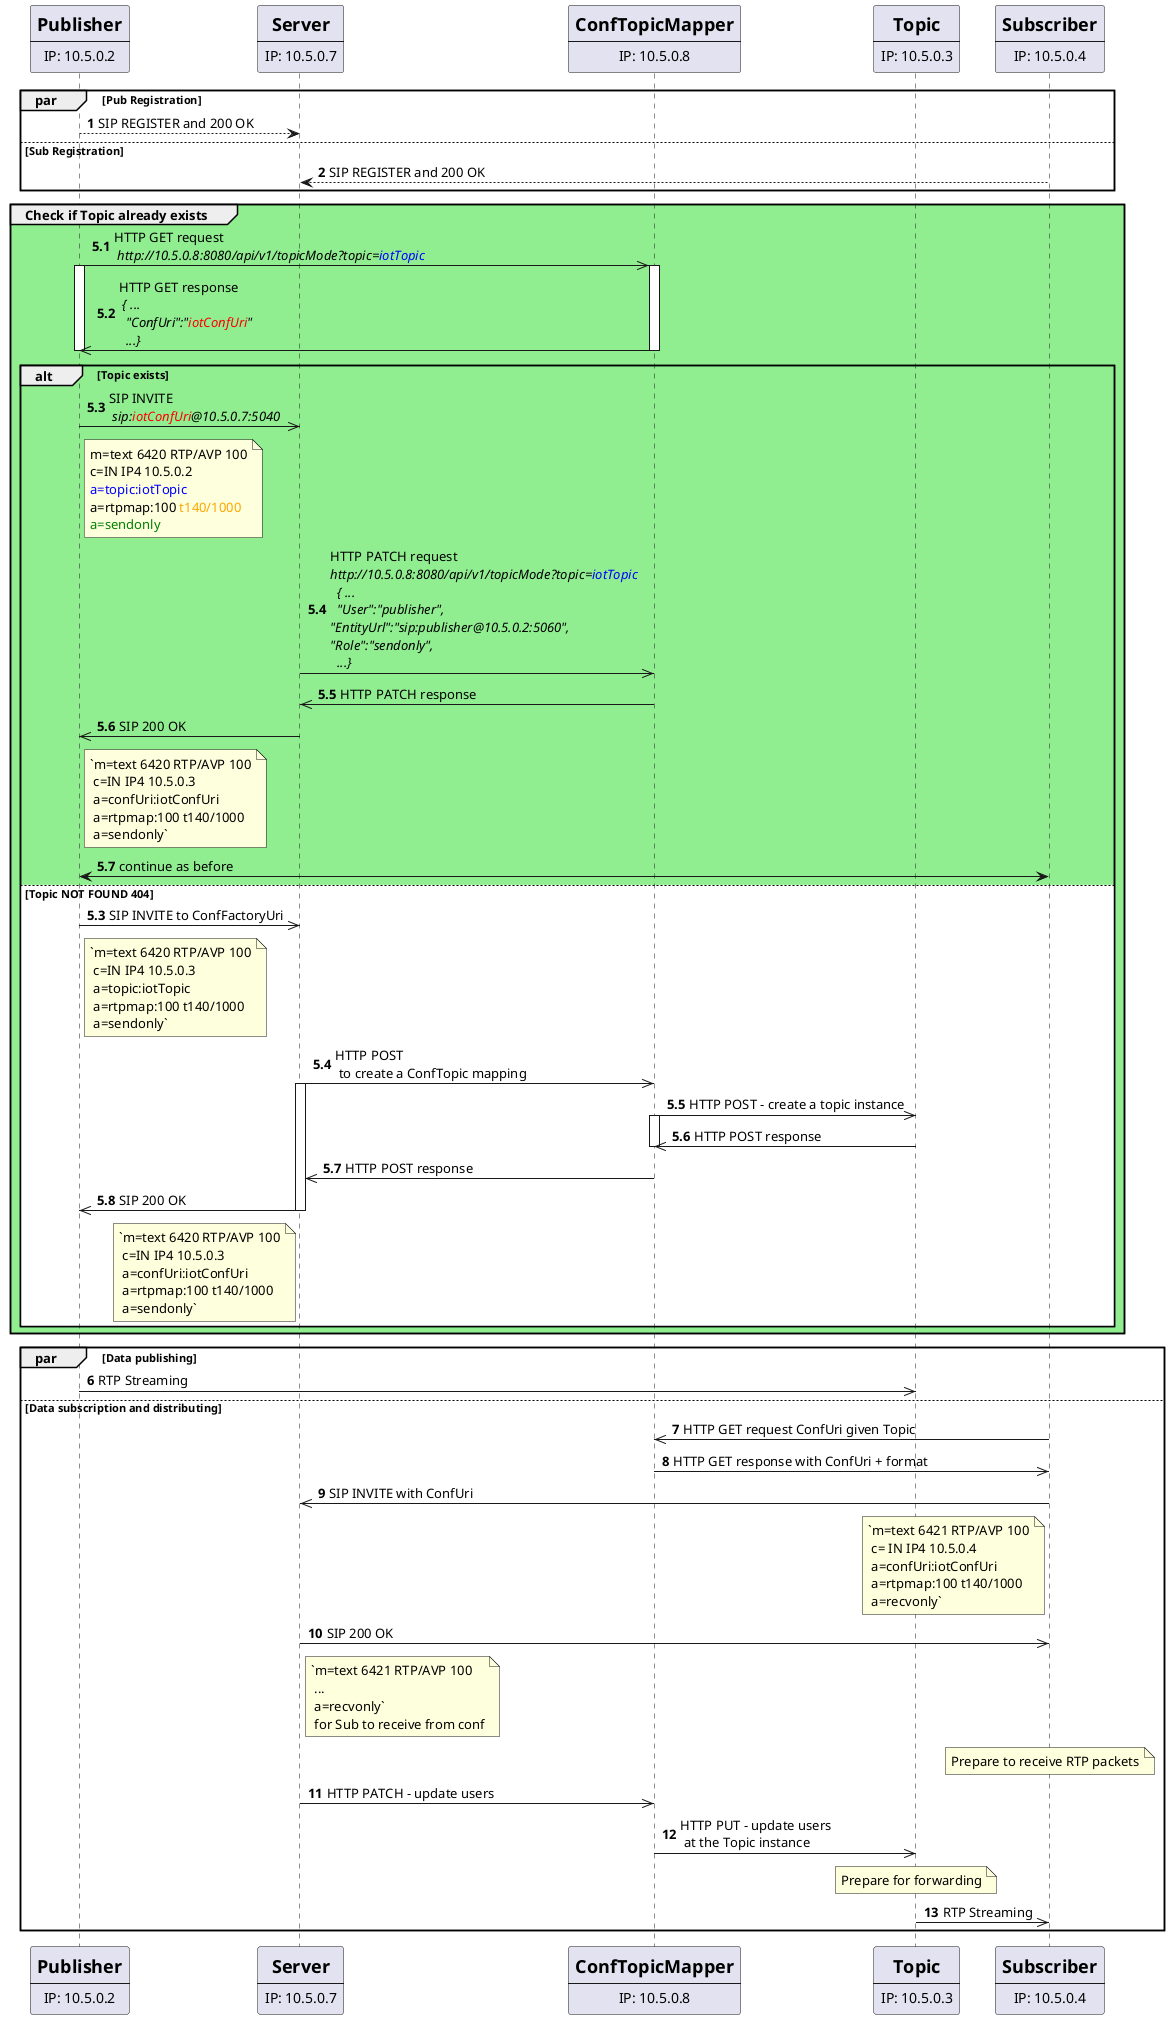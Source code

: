 @startuml publishing
    autonumber
    participant Pub [
        = Publisher
        ----
        IP: 10.5.0.2
    ]
    participant Server [
        = Server
        ----
        IP: 10.5.0.7
    ]
    participant ConfTopicMapper [
        = ConfTopicMapper
        ----
        IP: 10.5.0.8
    ]
    participant Topic [
        = Topic
        ----
        IP: 10.5.0.3
    ]
    participant Sub [
        = Subscriber
        ----
        IP: 10.5.0.4
    ]

    par Pub Registration
        Pub --> Server:  SIP REGISTER and 200 OK
    else Sub Registration 
        Sub --> Server: SIP REGISTER and 200 OK
    end

    group #LightGreen Check if Topic already exists 
        autonumber 5.1
        Pub ->> ConfTopicMapper: HTTP GET request\n <i>http://10.5.0.8:8080/api/v1/topicMode?topic=<color:blue>iotTopic</color></i>
        activate ConfTopicMapper
        activate Pub
        ConfTopicMapper ->> Pub: HTTP GET response\n<i> { ... </i>\n  <i>"ConfUri":"<color:red>iotConfUri</color>"</i>\n  <i>...}</i>
        deactivate Pub
        deactivate ConfTopicMapper

        alt Topic exists
            autonumber 5.3
            Pub ->> Server: SIP INVITE\n <i>sip:<color:red>iotConfUri</color>@10.5.0.7:5040</i>
        note right of Pub: m=text 6420 RTP/AVP 100\nc=IN IP4 10.5.0.2\n<color:blue>a=topic:iotTopic</color>\na=rtpmap:100 <color:orange>t140/1000</color>\n<color:green>a=sendonly</color>
            Server ->> ConfTopicMapper: HTTP PATCH request\n<i>http://10.5.0.8:8080/api/v1/topicMode?topic=<color:blue>iotTopic</color></i>\n <i> { ... </i>\n  <i>"User":"publisher",</i>\n<i>"EntityUrl":"sip:publisher@10.5.0.2:5060",</i>\n<i>"Role":"sendonly",</i>\n  <i>...}</i>
            ConfTopicMapper ->> Server: HTTP PATCH response
            Server ->> Pub: SIP 200 OK
            note right of Pub: `m=text 6420 RTP/AVP 100\n c=IN IP4 10.5.0.3\n a=confUri:iotConfUri\n a=rtpmap:100 t140/1000\n a=sendonly`
            
            Pub <-> Sub: continue as before
            
        else #White Topic NOT FOUND 404
            autonumber 5.3
                Pub ->> Server: SIP INVITE to ConfFactoryUri
                note right of Pub: `m=text 6420 RTP/AVP 100\n c=IN IP4 10.5.0.3\n a=topic:iotTopic\n a=rtpmap:100 t140/1000\n a=sendonly`
                Server ->> ConfTopicMapper: HTTP POST\n to create a ConfTopic mapping
                activate Server
                    ConfTopicMapper ->> Topic: HTTP POST - create a topic instance
                    activate ConfTopicMapper
                        Topic ->> ConfTopicMapper: HTTP POST response
                    deactivate ConfTopicMapper
                    ConfTopicMapper ->> Server: HTTP POST response
                    Server ->> Pub: SIP 200 OK
                deactivate Server
            note left of Server: `m=text 6420 RTP/AVP 100\n c=IN IP4 10.5.0.3\n a=confUri:iotConfUri\n a=rtpmap:100 t140/1000\n a=sendonly`
        end
    end
    autonumber 6
    par Data publishing
        Pub ->> Topic: RTP Streaming
    else Data subscription and distributing 
        Sub ->> ConfTopicMapper: HTTP GET request ConfUri given Topic
        ConfTopicMapper ->> Sub: HTTP GET response with ConfUri + format
        Sub ->> Server: SIP INVITE with ConfUri
        note left of Sub: `m=text 6421 RTP/AVP 100\n c= IN IP4 10.5.0.4\n a=confUri:iotConfUri\n a=rtpmap:100 t140/1000\n a=recvonly`
        Server ->> Sub: SIP 200 OK
        note right of Server: `m=text 6421 RTP/AVP 100\n ...\n a=recvonly`\n for Sub to receive from conf
        note over Sub: Prepare to receive RTP packets        
        Server ->> ConfTopicMapper: HTTP PATCH - update users
        ConfTopicMapper ->> Topic: HTTP PUT - update users\n at the Topic instance
        note over Topic: Prepare for forwarding
        Topic ->> Sub: RTP Streaming
    end
@enduml